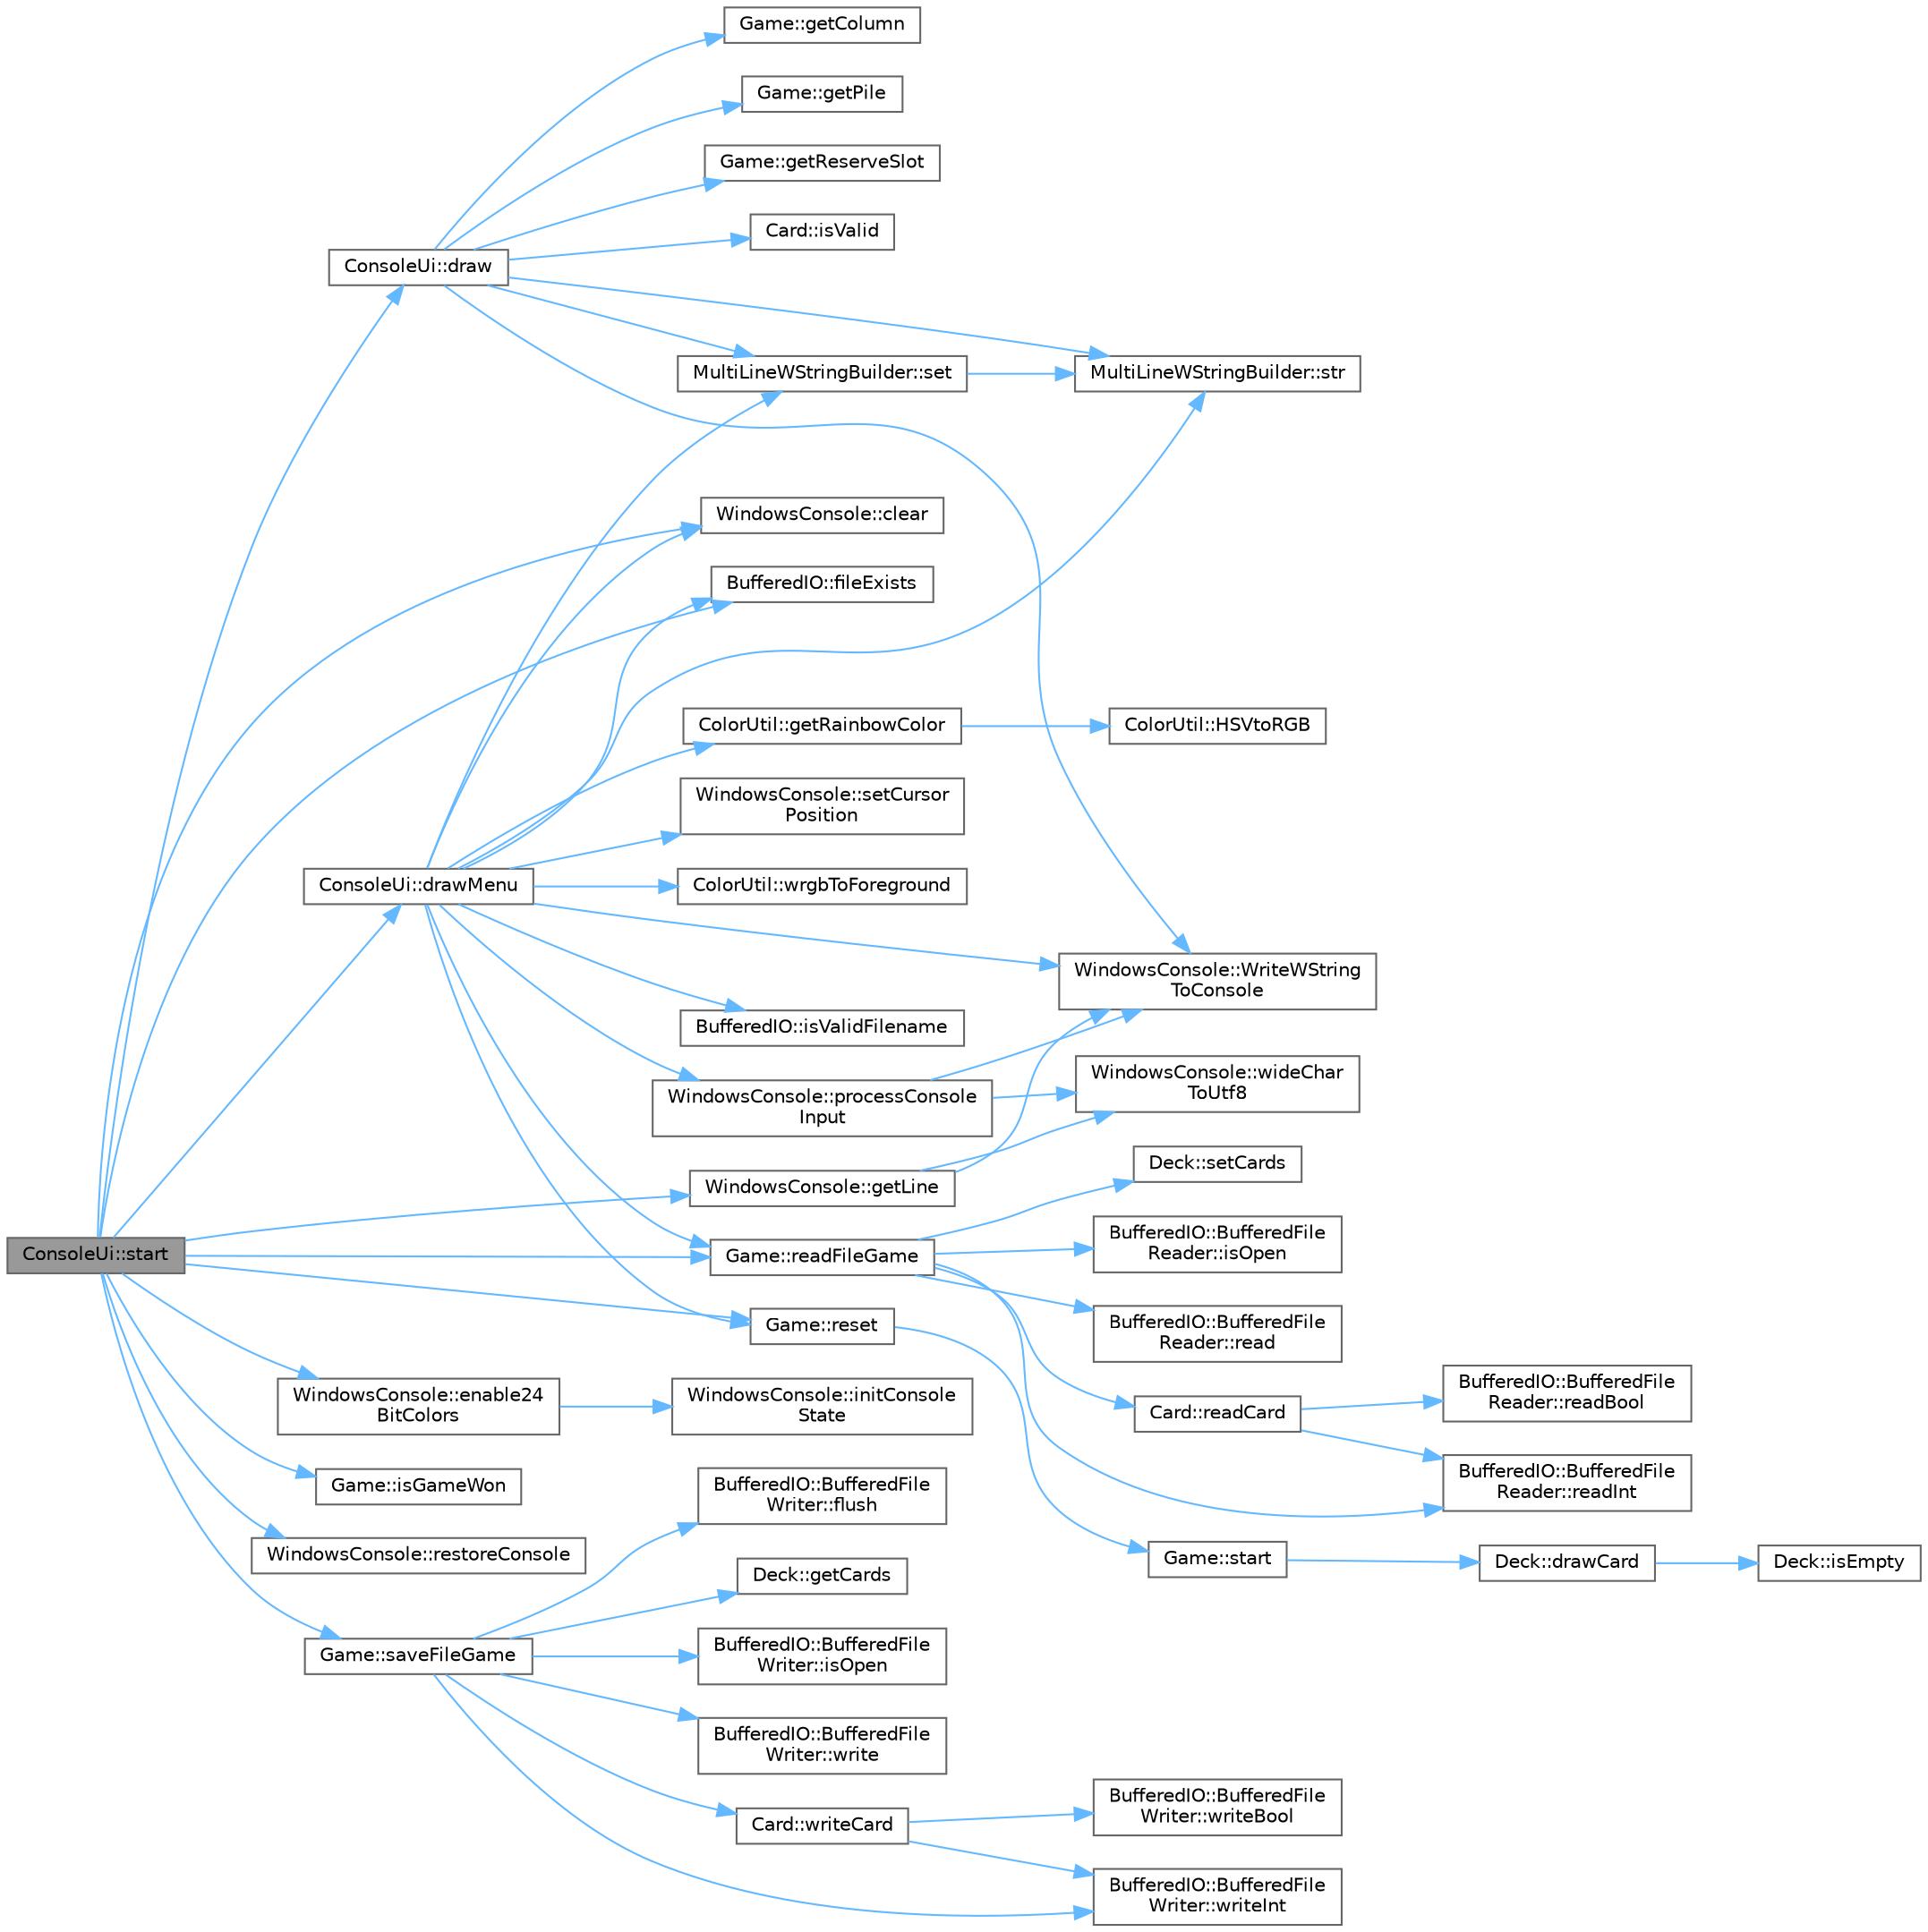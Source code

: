 digraph "ConsoleUi::start"
{
 // LATEX_PDF_SIZE
  bgcolor="transparent";
  edge [fontname=Helvetica,fontsize=10,labelfontname=Helvetica,labelfontsize=10];
  node [fontname=Helvetica,fontsize=10,shape=box,height=0.2,width=0.4];
  rankdir="LR";
  Node1 [id="Node000001",label="ConsoleUi::start",height=0.2,width=0.4,color="gray40", fillcolor="grey60", style="filled", fontcolor="black",tooltip="Starts the user interface loop (input and render cycle)."];
  Node1 -> Node2 [id="edge1_Node000001_Node000002",color="steelblue1",style="solid",tooltip=" "];
  Node2 [id="Node000002",label="WindowsConsole::clear",height=0.2,width=0.4,color="grey40", fillcolor="white", style="filled",URL="$dc/dc2/namespace_windows_console.html#a67be92bb05bb53af96b4b3ff547d3666",tooltip="Clears the entire Windows console screen using cls."];
  Node1 -> Node3 [id="edge2_Node000001_Node000003",color="steelblue1",style="solid",tooltip=" "];
  Node3 [id="Node000003",label="ConsoleUi::draw",height=0.2,width=0.4,color="grey40", fillcolor="white", style="filled",URL="$d2/d24/class_console_ui.html#a28c5cca22eb59615295f058b6b6ddd59",tooltip="Draws the current state of the game to the console."];
  Node3 -> Node4 [id="edge3_Node000003_Node000004",color="steelblue1",style="solid",tooltip=" "];
  Node4 [id="Node000004",label="Game::getColumn",height=0.2,width=0.4,color="grey40", fillcolor="white", style="filled",URL="$dd/d1f/class_game.html#a8ab101a845743749496084ddedf85284",tooltip="Gets a reference to a column of cards."];
  Node3 -> Node5 [id="edge4_Node000003_Node000005",color="steelblue1",style="solid",tooltip=" "];
  Node5 [id="Node000005",label="Game::getPile",height=0.2,width=0.4,color="grey40", fillcolor="white", style="filled",URL="$dd/d1f/class_game.html#afeef56ba3692626312ee805de3e5483f",tooltip="Gets the pile of drawn cards."];
  Node3 -> Node6 [id="edge5_Node000003_Node000006",color="steelblue1",style="solid",tooltip=" "];
  Node6 [id="Node000006",label="Game::getReserveSlot",height=0.2,width=0.4,color="grey40", fillcolor="white", style="filled",URL="$dd/d1f/class_game.html#a451d6e60b6a27bbb3aa75916e3a43c4c",tooltip="Gets a reserve slot card by index."];
  Node3 -> Node7 [id="edge6_Node000003_Node000007",color="steelblue1",style="solid",tooltip=" "];
  Node7 [id="Node000007",label="Card::isValid",height=0.2,width=0.4,color="grey40", fillcolor="white", style="filled",URL="$d5/d6a/class_card.html#a8a05ca808aae1e9aa54f5525672be650",tooltip="Checks if the card is valid (properly initialized)."];
  Node3 -> Node8 [id="edge7_Node000003_Node000008",color="steelblue1",style="solid",tooltip=" "];
  Node8 [id="Node000008",label="MultiLineWStringBuilder::set",height=0.2,width=0.4,color="grey40", fillcolor="white", style="filled",URL="$da/d6b/class_multi_line_w_string_builder.html#a2d450ea3e7457123e047455cb8135064",tooltip="Sets a substring starting at position (x, y) with optional embedded ANSI color codes."];
  Node8 -> Node9 [id="edge8_Node000008_Node000009",color="steelblue1",style="solid",tooltip=" "];
  Node9 [id="Node000009",label="MultiLineWStringBuilder::str",height=0.2,width=0.4,color="grey40", fillcolor="white", style="filled",URL="$da/d6b/class_multi_line_w_string_builder.html#a3af79e57b2aff0d9a03e024023087c67",tooltip="Converts the stored lines and color layers into a single wide string with embedded ANSI codes."];
  Node3 -> Node9 [id="edge9_Node000003_Node000009",color="steelblue1",style="solid",tooltip=" "];
  Node3 -> Node10 [id="edge10_Node000003_Node000010",color="steelblue1",style="solid",tooltip=" "];
  Node10 [id="Node000010",label="WindowsConsole::WriteWString\lToConsole",height=0.2,width=0.4,color="grey40", fillcolor="white", style="filled",URL="$dc/dc2/namespace_windows_console.html#afcfbd1b378b5776b5f7c837940c09f7a",tooltip="Writes a wide-character string (std::wstring) directly to the Windows console."];
  Node1 -> Node11 [id="edge11_Node000001_Node000011",color="steelblue1",style="solid",tooltip=" "];
  Node11 [id="Node000011",label="ConsoleUi::drawMenu",height=0.2,width=0.4,color="grey40", fillcolor="white", style="filled",URL="$d2/d24/class_console_ui.html#ae0f86707834641c790c575cc38ccf0d7",tooltip="Draws main menu of a game."];
  Node11 -> Node2 [id="edge12_Node000011_Node000002",color="steelblue1",style="solid",tooltip=" "];
  Node11 -> Node12 [id="edge13_Node000011_Node000012",color="steelblue1",style="solid",tooltip=" "];
  Node12 [id="Node000012",label="BufferedIO::fileExists",height=0.2,width=0.4,color="grey40", fillcolor="white", style="filled",URL="$dd/d78/namespace_buffered_i_o.html#aa4be2211b2982600f9cce6b783285a20",tooltip="Checks if a file exists."];
  Node11 -> Node13 [id="edge14_Node000011_Node000013",color="steelblue1",style="solid",tooltip=" "];
  Node13 [id="Node000013",label="ColorUtil::getRainbowColor",height=0.2,width=0.4,color="grey40", fillcolor="white", style="filled",URL="$db/dbf/namespace_color_util.html#aab9b80e2e76e76817d214923195559bc",tooltip="Generates a rainbow RGB color based on a tick value."];
  Node13 -> Node14 [id="edge15_Node000013_Node000014",color="steelblue1",style="solid",tooltip=" "];
  Node14 [id="Node000014",label="ColorUtil::HSVtoRGB",height=0.2,width=0.4,color="grey40", fillcolor="white", style="filled",URL="$db/dbf/namespace_color_util.html#a9c3b01c55c80e9b3e9d60ea4b31dba7a",tooltip="Converts HSV color to RGB color."];
  Node11 -> Node15 [id="edge16_Node000011_Node000015",color="steelblue1",style="solid",tooltip=" "];
  Node15 [id="Node000015",label="BufferedIO::isValidFilename",height=0.2,width=0.4,color="grey40", fillcolor="white", style="filled",URL="$dd/d78/namespace_buffered_i_o.html#ad6b283ed0db8e444d0d08b44109475db",tooltip="Checks if a given filename string is valid for saving a file."];
  Node11 -> Node16 [id="edge17_Node000011_Node000016",color="steelblue1",style="solid",tooltip=" "];
  Node16 [id="Node000016",label="WindowsConsole::processConsole\lInput",height=0.2,width=0.4,color="grey40", fillcolor="white", style="filled",URL="$dc/dc2/namespace_windows_console.html#ae57e04d610e420b4bbe050a95116c77b",tooltip="Processes available console input events asynchronously, updating the input buffer."];
  Node16 -> Node17 [id="edge18_Node000016_Node000017",color="steelblue1",style="solid",tooltip=" "];
  Node17 [id="Node000017",label="WindowsConsole::wideChar\lToUtf8",height=0.2,width=0.4,color="grey40", fillcolor="white", style="filled",URL="$dc/dc2/namespace_windows_console.html#aa99f704c460342cccef8980fb8453db0",tooltip="Converts a wide character to a UTF-8 encoded std::string."];
  Node16 -> Node10 [id="edge19_Node000016_Node000010",color="steelblue1",style="solid",tooltip=" "];
  Node11 -> Node18 [id="edge20_Node000011_Node000018",color="steelblue1",style="solid",tooltip=" "];
  Node18 [id="Node000018",label="Game::readFileGame",height=0.2,width=0.4,color="grey40", fillcolor="white", style="filled",URL="$dd/d1f/class_game.html#ae8078e428ab9e024d30ad236a8d924e8",tooltip=" "];
  Node18 -> Node19 [id="edge21_Node000018_Node000019",color="steelblue1",style="solid",tooltip=" "];
  Node19 [id="Node000019",label="BufferedIO::BufferedFile\lReader::isOpen",height=0.2,width=0.4,color="grey40", fillcolor="white", style="filled",URL="$df/d4c/class_buffered_i_o_1_1_buffered_file_reader.html#a8132b6118ce8b36fb3a4a40374ddfd10",tooltip="Checks if the file was successfully opened."];
  Node18 -> Node20 [id="edge22_Node000018_Node000020",color="steelblue1",style="solid",tooltip=" "];
  Node20 [id="Node000020",label="BufferedIO::BufferedFile\lReader::read",height=0.2,width=0.4,color="grey40", fillcolor="white", style="filled",URL="$df/d4c/class_buffered_i_o_1_1_buffered_file_reader.html#a6131eeac2e29dd736ead9e40e16cc27f",tooltip="Reads up to maxBytes bytes into data buffer."];
  Node18 -> Node21 [id="edge23_Node000018_Node000021",color="steelblue1",style="solid",tooltip=" "];
  Node21 [id="Node000021",label="Card::readCard",height=0.2,width=0.4,color="grey40", fillcolor="white", style="filled",URL="$d5/d6a/class_card.html#a96352e98d21a81a7627c5975d0abfd99",tooltip="Writes card into buffered reader."];
  Node21 -> Node22 [id="edge24_Node000021_Node000022",color="steelblue1",style="solid",tooltip=" "];
  Node22 [id="Node000022",label="BufferedIO::BufferedFile\lReader::readBool",height=0.2,width=0.4,color="grey40", fillcolor="white", style="filled",URL="$df/d4c/class_buffered_i_o_1_1_buffered_file_reader.html#a1350750b1541a49a9670a370f5b5c3eb",tooltip="Reads a boolean value from the file."];
  Node21 -> Node23 [id="edge25_Node000021_Node000023",color="steelblue1",style="solid",tooltip=" "];
  Node23 [id="Node000023",label="BufferedIO::BufferedFile\lReader::readInt",height=0.2,width=0.4,color="grey40", fillcolor="white", style="filled",URL="$df/d4c/class_buffered_i_o_1_1_buffered_file_reader.html#a342c70ac02f5f268443c37f1775aedb9",tooltip="Reads a 32-bit integer from the file."];
  Node18 -> Node23 [id="edge26_Node000018_Node000023",color="steelblue1",style="solid",tooltip=" "];
  Node18 -> Node24 [id="edge27_Node000018_Node000024",color="steelblue1",style="solid",tooltip=" "];
  Node24 [id="Node000024",label="Deck::setCards",height=0.2,width=0.4,color="grey40", fillcolor="white", style="filled",URL="$d6/deb/class_deck.html#a7dfc7eb3605af2e0327060de581c1e9b",tooltip=" "];
  Node11 -> Node25 [id="edge28_Node000011_Node000025",color="steelblue1",style="solid",tooltip=" "];
  Node25 [id="Node000025",label="Game::reset",height=0.2,width=0.4,color="grey40", fillcolor="white", style="filled",URL="$dd/d1f/class_game.html#a39bb2fd26b5ea6b164f28f9f6723582e",tooltip="Resets the game, shuffling the deck and clearing all piles."];
  Node25 -> Node26 [id="edge29_Node000025_Node000026",color="steelblue1",style="solid",tooltip=" "];
  Node26 [id="Node000026",label="Game::start",height=0.2,width=0.4,color="grey40", fillcolor="white", style="filled",URL="$dd/d1f/class_game.html#a3d9b98f7c4a96ecf578f75b96c9f0e90",tooltip="Starts a new game by dealing cards to columns."];
  Node26 -> Node27 [id="edge30_Node000026_Node000027",color="steelblue1",style="solid",tooltip=" "];
  Node27 [id="Node000027",label="Deck::drawCard",height=0.2,width=0.4,color="grey40", fillcolor="white", style="filled",URL="$d6/deb/class_deck.html#a7e3cb5a726dec9953c564ab7d780563d",tooltip="Draws the top card from the deck."];
  Node27 -> Node28 [id="edge31_Node000027_Node000028",color="steelblue1",style="solid",tooltip=" "];
  Node28 [id="Node000028",label="Deck::isEmpty",height=0.2,width=0.4,color="grey40", fillcolor="white", style="filled",URL="$d6/deb/class_deck.html#a8be1adfe1570078e63e05a7ef995625a",tooltip="Checks if the deck is empty."];
  Node11 -> Node8 [id="edge32_Node000011_Node000008",color="steelblue1",style="solid",tooltip=" "];
  Node11 -> Node29 [id="edge33_Node000011_Node000029",color="steelblue1",style="solid",tooltip=" "];
  Node29 [id="Node000029",label="WindowsConsole::setCursor\lPosition",height=0.2,width=0.4,color="grey40", fillcolor="white", style="filled",URL="$dc/dc2/namespace_windows_console.html#a804050df52db62f2631a7b81911991d1",tooltip="Sets the console cursor position to the specified coordinates."];
  Node11 -> Node9 [id="edge34_Node000011_Node000009",color="steelblue1",style="solid",tooltip=" "];
  Node11 -> Node30 [id="edge35_Node000011_Node000030",color="steelblue1",style="solid",tooltip=" "];
  Node30 [id="Node000030",label="ColorUtil::wrgbToForeground",height=0.2,width=0.4,color="grey40", fillcolor="white", style="filled",URL="$db/dbf/namespace_color_util.html#a67c141f823d384c3ee2f04c9728a300a",tooltip="Converts an RGB color to an ANSI escape sequence for foreground color (std::wstring)."];
  Node11 -> Node10 [id="edge36_Node000011_Node000010",color="steelblue1",style="solid",tooltip=" "];
  Node1 -> Node31 [id="edge37_Node000001_Node000031",color="steelblue1",style="solid",tooltip=" "];
  Node31 [id="Node000031",label="WindowsConsole::enable24\lBitColors",height=0.2,width=0.4,color="grey40", fillcolor="white", style="filled",URL="$dc/dc2/namespace_windows_console.html#ad66a89646fc7b8fc795a0b03a9fcc409",tooltip="Enables 24-bit (true color) ANSI escape sequences in the Windows console."];
  Node31 -> Node32 [id="edge38_Node000031_Node000032",color="steelblue1",style="solid",tooltip=" "];
  Node32 [id="Node000032",label="WindowsConsole::initConsole\lState",height=0.2,width=0.4,color="grey40", fillcolor="white", style="filled",URL="$dc/dc2/namespace_windows_console.html#a6e467be44c9de92234e49b1216f2a887",tooltip="Initializes the original console state by saving current input and output modes."];
  Node1 -> Node12 [id="edge39_Node000001_Node000012",color="steelblue1",style="solid",tooltip=" "];
  Node1 -> Node33 [id="edge40_Node000001_Node000033",color="steelblue1",style="solid",tooltip=" "];
  Node33 [id="Node000033",label="WindowsConsole::getLine",height=0.2,width=0.4,color="grey40", fillcolor="white", style="filled",URL="$dc/dc2/namespace_windows_console.html#a7b129d5edcfec4351cc9aa55cbfecefd",tooltip="Reads a line of UTF-8 encoded input from the console using raw input mode."];
  Node33 -> Node17 [id="edge41_Node000033_Node000017",color="steelblue1",style="solid",tooltip=" "];
  Node33 -> Node10 [id="edge42_Node000033_Node000010",color="steelblue1",style="solid",tooltip=" "];
  Node1 -> Node34 [id="edge43_Node000001_Node000034",color="steelblue1",style="solid",tooltip=" "];
  Node34 [id="Node000034",label="Game::isGameWon",height=0.2,width=0.4,color="grey40", fillcolor="white", style="filled",URL="$dd/d1f/class_game.html#a50a193eb17d706a272da1ff7771292a9",tooltip=" "];
  Node1 -> Node18 [id="edge44_Node000001_Node000018",color="steelblue1",style="solid",tooltip=" "];
  Node1 -> Node25 [id="edge45_Node000001_Node000025",color="steelblue1",style="solid",tooltip=" "];
  Node1 -> Node35 [id="edge46_Node000001_Node000035",color="steelblue1",style="solid",tooltip=" "];
  Node35 [id="Node000035",label="WindowsConsole::restoreConsole",height=0.2,width=0.4,color="grey40", fillcolor="white", style="filled",URL="$dc/dc2/namespace_windows_console.html#a363e7b233f90dce4860fbd6ae9701a90",tooltip="Restores the original console modes for input and output."];
  Node1 -> Node36 [id="edge47_Node000001_Node000036",color="steelblue1",style="solid",tooltip=" "];
  Node36 [id="Node000036",label="Game::saveFileGame",height=0.2,width=0.4,color="grey40", fillcolor="white", style="filled",URL="$dd/d1f/class_game.html#abaf2b72dad0473dca749dd7dc4e3ea51",tooltip=" "];
  Node36 -> Node37 [id="edge48_Node000036_Node000037",color="steelblue1",style="solid",tooltip=" "];
  Node37 [id="Node000037",label="BufferedIO::BufferedFile\lWriter::flush",height=0.2,width=0.4,color="grey40", fillcolor="white", style="filled",URL="$da/d4b/class_buffered_i_o_1_1_buffered_file_writer.html#ab665b0f03dd2c6c0a2e53f6cff206cc7",tooltip="Flushes the internal buffer to the file."];
  Node36 -> Node38 [id="edge49_Node000036_Node000038",color="steelblue1",style="solid",tooltip=" "];
  Node38 [id="Node000038",label="Deck::getCards",height=0.2,width=0.4,color="grey40", fillcolor="white", style="filled",URL="$d6/deb/class_deck.html#a08fbb0617255aa9d37f54df106aaa918",tooltip=" "];
  Node36 -> Node39 [id="edge50_Node000036_Node000039",color="steelblue1",style="solid",tooltip=" "];
  Node39 [id="Node000039",label="BufferedIO::BufferedFile\lWriter::isOpen",height=0.2,width=0.4,color="grey40", fillcolor="white", style="filled",URL="$da/d4b/class_buffered_i_o_1_1_buffered_file_writer.html#ab46b2d12caf8445615533675e99359ce",tooltip="Checks if the file was successfully opened."];
  Node36 -> Node40 [id="edge51_Node000036_Node000040",color="steelblue1",style="solid",tooltip=" "];
  Node40 [id="Node000040",label="BufferedIO::BufferedFile\lWriter::write",height=0.2,width=0.4,color="grey40", fillcolor="white", style="filled",URL="$da/d4b/class_buffered_i_o_1_1_buffered_file_writer.html#a0a83e30f42462a683fc6454b778b3779",tooltip="Writes raw bytes to the file."];
  Node36 -> Node41 [id="edge52_Node000036_Node000041",color="steelblue1",style="solid",tooltip=" "];
  Node41 [id="Node000041",label="Card::writeCard",height=0.2,width=0.4,color="grey40", fillcolor="white", style="filled",URL="$d5/d6a/class_card.html#aaa8a0dd2ce1fea0a9fa3c957fc59ba12",tooltip="Writes card into buffered writer."];
  Node41 -> Node42 [id="edge53_Node000041_Node000042",color="steelblue1",style="solid",tooltip=" "];
  Node42 [id="Node000042",label="BufferedIO::BufferedFile\lWriter::writeBool",height=0.2,width=0.4,color="grey40", fillcolor="white", style="filled",URL="$da/d4b/class_buffered_i_o_1_1_buffered_file_writer.html#a09066ad33afef60a7c1e452a2641b83e",tooltip="Writes a boolean value to the file."];
  Node41 -> Node43 [id="edge54_Node000041_Node000043",color="steelblue1",style="solid",tooltip=" "];
  Node43 [id="Node000043",label="BufferedIO::BufferedFile\lWriter::writeInt",height=0.2,width=0.4,color="grey40", fillcolor="white", style="filled",URL="$da/d4b/class_buffered_i_o_1_1_buffered_file_writer.html#a42f1c538217cd5100368a774cda19d39",tooltip="Writes a 32-bit integer to the file in little-endian order."];
  Node36 -> Node43 [id="edge55_Node000036_Node000043",color="steelblue1",style="solid",tooltip=" "];
}
